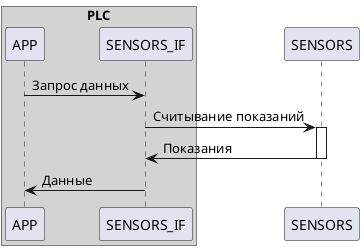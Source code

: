 @startuml solution


box "PLC" #LightGray
    participant APP as app
    participant SENSORS_IF as sif
endbox
participant SENSORS as sensors


app -> sif: Запрос данных
sif -> sensors: Считывание показаний

activate sensors
sensors -> sif: Показания
deactivate sensors

sif -> app: Данные

@enduml